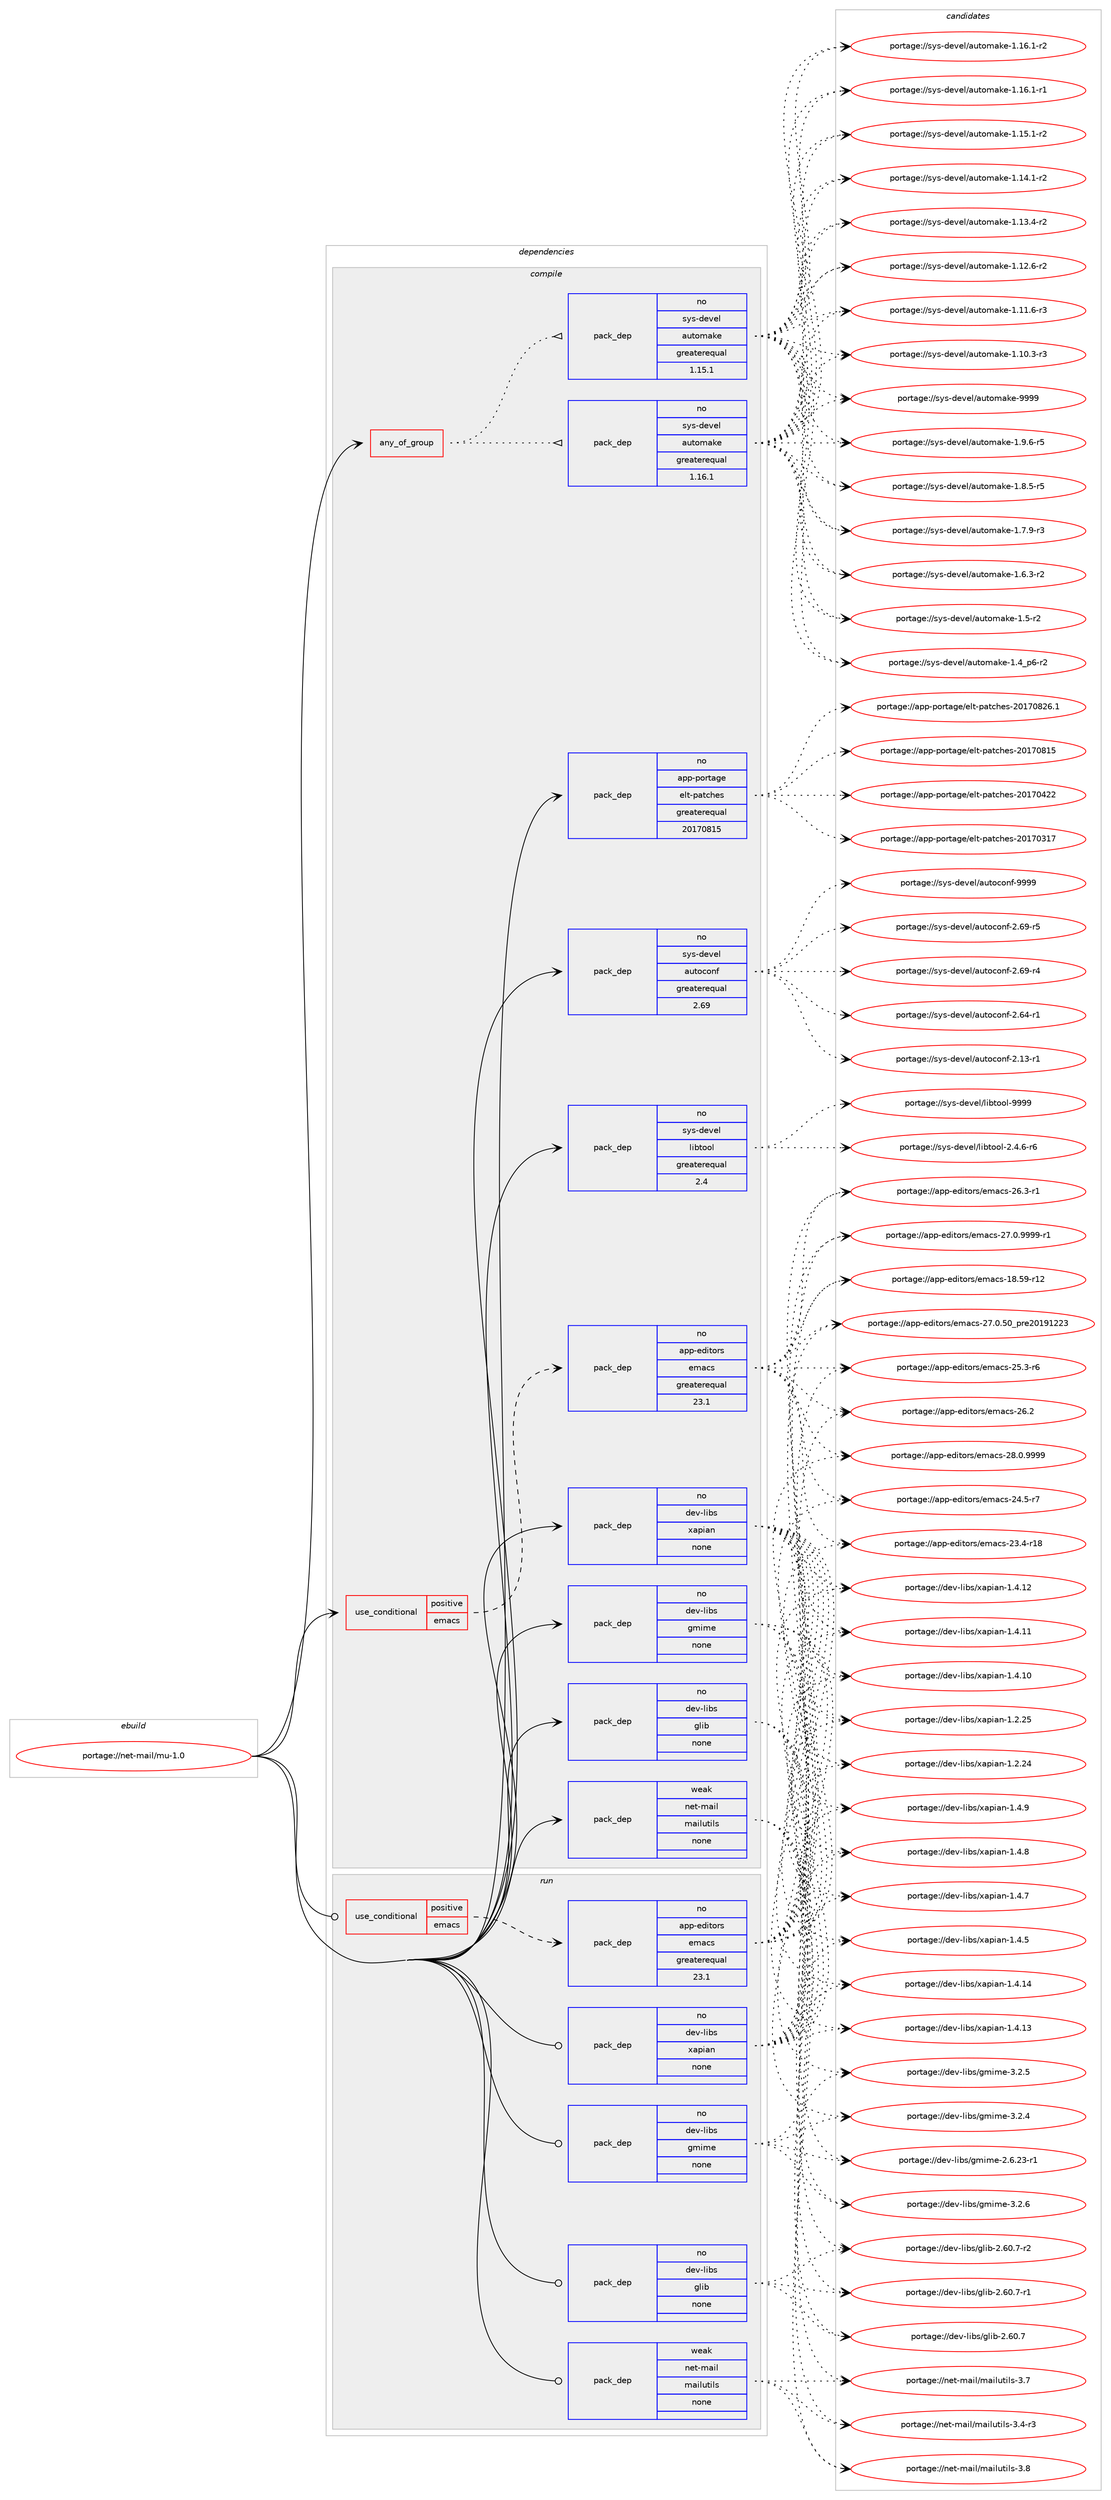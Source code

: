 digraph prolog {

# *************
# Graph options
# *************

newrank=true;
concentrate=true;
compound=true;
graph [rankdir=LR,fontname=Helvetica,fontsize=10,ranksep=1.5];#, ranksep=2.5, nodesep=0.2];
edge  [arrowhead=vee];
node  [fontname=Helvetica,fontsize=10];

# **********
# The ebuild
# **********

subgraph cluster_leftcol {
color=gray;
rank=same;
label=<<i>ebuild</i>>;
id [label="portage://net-mail/mu-1.0", color=red, width=4, href="../net-mail/mu-1.0.svg"];
}

# ****************
# The dependencies
# ****************

subgraph cluster_midcol {
color=gray;
label=<<i>dependencies</i>>;
subgraph cluster_compile {
fillcolor="#eeeeee";
style=filled;
label=<<i>compile</i>>;
subgraph any1582 {
dependency86424 [label=<<TABLE BORDER="0" CELLBORDER="1" CELLSPACING="0" CELLPADDING="4"><TR><TD CELLPADDING="10">any_of_group</TD></TR></TABLE>>, shape=none, color=red];subgraph pack66200 {
dependency86425 [label=<<TABLE BORDER="0" CELLBORDER="1" CELLSPACING="0" CELLPADDING="4" WIDTH="220"><TR><TD ROWSPAN="6" CELLPADDING="30">pack_dep</TD></TR><TR><TD WIDTH="110">no</TD></TR><TR><TD>sys-devel</TD></TR><TR><TD>automake</TD></TR><TR><TD>greaterequal</TD></TR><TR><TD>1.16.1</TD></TR></TABLE>>, shape=none, color=blue];
}
dependency86424:e -> dependency86425:w [weight=20,style="dotted",arrowhead="oinv"];
subgraph pack66201 {
dependency86426 [label=<<TABLE BORDER="0" CELLBORDER="1" CELLSPACING="0" CELLPADDING="4" WIDTH="220"><TR><TD ROWSPAN="6" CELLPADDING="30">pack_dep</TD></TR><TR><TD WIDTH="110">no</TD></TR><TR><TD>sys-devel</TD></TR><TR><TD>automake</TD></TR><TR><TD>greaterequal</TD></TR><TR><TD>1.15.1</TD></TR></TABLE>>, shape=none, color=blue];
}
dependency86424:e -> dependency86426:w [weight=20,style="dotted",arrowhead="oinv"];
}
id:e -> dependency86424:w [weight=20,style="solid",arrowhead="vee"];
subgraph cond18567 {
dependency86427 [label=<<TABLE BORDER="0" CELLBORDER="1" CELLSPACING="0" CELLPADDING="4"><TR><TD ROWSPAN="3" CELLPADDING="10">use_conditional</TD></TR><TR><TD>positive</TD></TR><TR><TD>emacs</TD></TR></TABLE>>, shape=none, color=red];
subgraph pack66202 {
dependency86428 [label=<<TABLE BORDER="0" CELLBORDER="1" CELLSPACING="0" CELLPADDING="4" WIDTH="220"><TR><TD ROWSPAN="6" CELLPADDING="30">pack_dep</TD></TR><TR><TD WIDTH="110">no</TD></TR><TR><TD>app-editors</TD></TR><TR><TD>emacs</TD></TR><TR><TD>greaterequal</TD></TR><TR><TD>23.1</TD></TR></TABLE>>, shape=none, color=blue];
}
dependency86427:e -> dependency86428:w [weight=20,style="dashed",arrowhead="vee"];
}
id:e -> dependency86427:w [weight=20,style="solid",arrowhead="vee"];
subgraph pack66203 {
dependency86429 [label=<<TABLE BORDER="0" CELLBORDER="1" CELLSPACING="0" CELLPADDING="4" WIDTH="220"><TR><TD ROWSPAN="6" CELLPADDING="30">pack_dep</TD></TR><TR><TD WIDTH="110">no</TD></TR><TR><TD>app-portage</TD></TR><TR><TD>elt-patches</TD></TR><TR><TD>greaterequal</TD></TR><TR><TD>20170815</TD></TR></TABLE>>, shape=none, color=blue];
}
id:e -> dependency86429:w [weight=20,style="solid",arrowhead="vee"];
subgraph pack66204 {
dependency86430 [label=<<TABLE BORDER="0" CELLBORDER="1" CELLSPACING="0" CELLPADDING="4" WIDTH="220"><TR><TD ROWSPAN="6" CELLPADDING="30">pack_dep</TD></TR><TR><TD WIDTH="110">no</TD></TR><TR><TD>dev-libs</TD></TR><TR><TD>glib</TD></TR><TR><TD>none</TD></TR><TR><TD></TD></TR></TABLE>>, shape=none, color=blue];
}
id:e -> dependency86430:w [weight=20,style="solid",arrowhead="vee"];
subgraph pack66205 {
dependency86431 [label=<<TABLE BORDER="0" CELLBORDER="1" CELLSPACING="0" CELLPADDING="4" WIDTH="220"><TR><TD ROWSPAN="6" CELLPADDING="30">pack_dep</TD></TR><TR><TD WIDTH="110">no</TD></TR><TR><TD>dev-libs</TD></TR><TR><TD>gmime</TD></TR><TR><TD>none</TD></TR><TR><TD></TD></TR></TABLE>>, shape=none, color=blue];
}
id:e -> dependency86431:w [weight=20,style="solid",arrowhead="vee"];
subgraph pack66206 {
dependency86432 [label=<<TABLE BORDER="0" CELLBORDER="1" CELLSPACING="0" CELLPADDING="4" WIDTH="220"><TR><TD ROWSPAN="6" CELLPADDING="30">pack_dep</TD></TR><TR><TD WIDTH="110">no</TD></TR><TR><TD>dev-libs</TD></TR><TR><TD>xapian</TD></TR><TR><TD>none</TD></TR><TR><TD></TD></TR></TABLE>>, shape=none, color=blue];
}
id:e -> dependency86432:w [weight=20,style="solid",arrowhead="vee"];
subgraph pack66207 {
dependency86433 [label=<<TABLE BORDER="0" CELLBORDER="1" CELLSPACING="0" CELLPADDING="4" WIDTH="220"><TR><TD ROWSPAN="6" CELLPADDING="30">pack_dep</TD></TR><TR><TD WIDTH="110">no</TD></TR><TR><TD>sys-devel</TD></TR><TR><TD>autoconf</TD></TR><TR><TD>greaterequal</TD></TR><TR><TD>2.69</TD></TR></TABLE>>, shape=none, color=blue];
}
id:e -> dependency86433:w [weight=20,style="solid",arrowhead="vee"];
subgraph pack66208 {
dependency86434 [label=<<TABLE BORDER="0" CELLBORDER="1" CELLSPACING="0" CELLPADDING="4" WIDTH="220"><TR><TD ROWSPAN="6" CELLPADDING="30">pack_dep</TD></TR><TR><TD WIDTH="110">no</TD></TR><TR><TD>sys-devel</TD></TR><TR><TD>libtool</TD></TR><TR><TD>greaterequal</TD></TR><TR><TD>2.4</TD></TR></TABLE>>, shape=none, color=blue];
}
id:e -> dependency86434:w [weight=20,style="solid",arrowhead="vee"];
subgraph pack66209 {
dependency86435 [label=<<TABLE BORDER="0" CELLBORDER="1" CELLSPACING="0" CELLPADDING="4" WIDTH="220"><TR><TD ROWSPAN="6" CELLPADDING="30">pack_dep</TD></TR><TR><TD WIDTH="110">weak</TD></TR><TR><TD>net-mail</TD></TR><TR><TD>mailutils</TD></TR><TR><TD>none</TD></TR><TR><TD></TD></TR></TABLE>>, shape=none, color=blue];
}
id:e -> dependency86435:w [weight=20,style="solid",arrowhead="vee"];
}
subgraph cluster_compileandrun {
fillcolor="#eeeeee";
style=filled;
label=<<i>compile and run</i>>;
}
subgraph cluster_run {
fillcolor="#eeeeee";
style=filled;
label=<<i>run</i>>;
subgraph cond18568 {
dependency86436 [label=<<TABLE BORDER="0" CELLBORDER="1" CELLSPACING="0" CELLPADDING="4"><TR><TD ROWSPAN="3" CELLPADDING="10">use_conditional</TD></TR><TR><TD>positive</TD></TR><TR><TD>emacs</TD></TR></TABLE>>, shape=none, color=red];
subgraph pack66210 {
dependency86437 [label=<<TABLE BORDER="0" CELLBORDER="1" CELLSPACING="0" CELLPADDING="4" WIDTH="220"><TR><TD ROWSPAN="6" CELLPADDING="30">pack_dep</TD></TR><TR><TD WIDTH="110">no</TD></TR><TR><TD>app-editors</TD></TR><TR><TD>emacs</TD></TR><TR><TD>greaterequal</TD></TR><TR><TD>23.1</TD></TR></TABLE>>, shape=none, color=blue];
}
dependency86436:e -> dependency86437:w [weight=20,style="dashed",arrowhead="vee"];
}
id:e -> dependency86436:w [weight=20,style="solid",arrowhead="odot"];
subgraph pack66211 {
dependency86438 [label=<<TABLE BORDER="0" CELLBORDER="1" CELLSPACING="0" CELLPADDING="4" WIDTH="220"><TR><TD ROWSPAN="6" CELLPADDING="30">pack_dep</TD></TR><TR><TD WIDTH="110">no</TD></TR><TR><TD>dev-libs</TD></TR><TR><TD>glib</TD></TR><TR><TD>none</TD></TR><TR><TD></TD></TR></TABLE>>, shape=none, color=blue];
}
id:e -> dependency86438:w [weight=20,style="solid",arrowhead="odot"];
subgraph pack66212 {
dependency86439 [label=<<TABLE BORDER="0" CELLBORDER="1" CELLSPACING="0" CELLPADDING="4" WIDTH="220"><TR><TD ROWSPAN="6" CELLPADDING="30">pack_dep</TD></TR><TR><TD WIDTH="110">no</TD></TR><TR><TD>dev-libs</TD></TR><TR><TD>gmime</TD></TR><TR><TD>none</TD></TR><TR><TD></TD></TR></TABLE>>, shape=none, color=blue];
}
id:e -> dependency86439:w [weight=20,style="solid",arrowhead="odot"];
subgraph pack66213 {
dependency86440 [label=<<TABLE BORDER="0" CELLBORDER="1" CELLSPACING="0" CELLPADDING="4" WIDTH="220"><TR><TD ROWSPAN="6" CELLPADDING="30">pack_dep</TD></TR><TR><TD WIDTH="110">no</TD></TR><TR><TD>dev-libs</TD></TR><TR><TD>xapian</TD></TR><TR><TD>none</TD></TR><TR><TD></TD></TR></TABLE>>, shape=none, color=blue];
}
id:e -> dependency86440:w [weight=20,style="solid",arrowhead="odot"];
subgraph pack66214 {
dependency86441 [label=<<TABLE BORDER="0" CELLBORDER="1" CELLSPACING="0" CELLPADDING="4" WIDTH="220"><TR><TD ROWSPAN="6" CELLPADDING="30">pack_dep</TD></TR><TR><TD WIDTH="110">weak</TD></TR><TR><TD>net-mail</TD></TR><TR><TD>mailutils</TD></TR><TR><TD>none</TD></TR><TR><TD></TD></TR></TABLE>>, shape=none, color=blue];
}
id:e -> dependency86441:w [weight=20,style="solid",arrowhead="odot"];
}
}

# **************
# The candidates
# **************

subgraph cluster_choices {
rank=same;
color=gray;
label=<<i>candidates</i>>;

subgraph choice66200 {
color=black;
nodesep=1;
choice115121115451001011181011084797117116111109971071014557575757 [label="portage://sys-devel/automake-9999", color=red, width=4,href="../sys-devel/automake-9999.svg"];
choice115121115451001011181011084797117116111109971071014549465746544511453 [label="portage://sys-devel/automake-1.9.6-r5", color=red, width=4,href="../sys-devel/automake-1.9.6-r5.svg"];
choice115121115451001011181011084797117116111109971071014549465646534511453 [label="portage://sys-devel/automake-1.8.5-r5", color=red, width=4,href="../sys-devel/automake-1.8.5-r5.svg"];
choice115121115451001011181011084797117116111109971071014549465546574511451 [label="portage://sys-devel/automake-1.7.9-r3", color=red, width=4,href="../sys-devel/automake-1.7.9-r3.svg"];
choice115121115451001011181011084797117116111109971071014549465446514511450 [label="portage://sys-devel/automake-1.6.3-r2", color=red, width=4,href="../sys-devel/automake-1.6.3-r2.svg"];
choice11512111545100101118101108479711711611110997107101454946534511450 [label="portage://sys-devel/automake-1.5-r2", color=red, width=4,href="../sys-devel/automake-1.5-r2.svg"];
choice115121115451001011181011084797117116111109971071014549465295112544511450 [label="portage://sys-devel/automake-1.4_p6-r2", color=red, width=4,href="../sys-devel/automake-1.4_p6-r2.svg"];
choice11512111545100101118101108479711711611110997107101454946495446494511450 [label="portage://sys-devel/automake-1.16.1-r2", color=red, width=4,href="../sys-devel/automake-1.16.1-r2.svg"];
choice11512111545100101118101108479711711611110997107101454946495446494511449 [label="portage://sys-devel/automake-1.16.1-r1", color=red, width=4,href="../sys-devel/automake-1.16.1-r1.svg"];
choice11512111545100101118101108479711711611110997107101454946495346494511450 [label="portage://sys-devel/automake-1.15.1-r2", color=red, width=4,href="../sys-devel/automake-1.15.1-r2.svg"];
choice11512111545100101118101108479711711611110997107101454946495246494511450 [label="portage://sys-devel/automake-1.14.1-r2", color=red, width=4,href="../sys-devel/automake-1.14.1-r2.svg"];
choice11512111545100101118101108479711711611110997107101454946495146524511450 [label="portage://sys-devel/automake-1.13.4-r2", color=red, width=4,href="../sys-devel/automake-1.13.4-r2.svg"];
choice11512111545100101118101108479711711611110997107101454946495046544511450 [label="portage://sys-devel/automake-1.12.6-r2", color=red, width=4,href="../sys-devel/automake-1.12.6-r2.svg"];
choice11512111545100101118101108479711711611110997107101454946494946544511451 [label="portage://sys-devel/automake-1.11.6-r3", color=red, width=4,href="../sys-devel/automake-1.11.6-r3.svg"];
choice11512111545100101118101108479711711611110997107101454946494846514511451 [label="portage://sys-devel/automake-1.10.3-r3", color=red, width=4,href="../sys-devel/automake-1.10.3-r3.svg"];
dependency86425:e -> choice115121115451001011181011084797117116111109971071014557575757:w [style=dotted,weight="100"];
dependency86425:e -> choice115121115451001011181011084797117116111109971071014549465746544511453:w [style=dotted,weight="100"];
dependency86425:e -> choice115121115451001011181011084797117116111109971071014549465646534511453:w [style=dotted,weight="100"];
dependency86425:e -> choice115121115451001011181011084797117116111109971071014549465546574511451:w [style=dotted,weight="100"];
dependency86425:e -> choice115121115451001011181011084797117116111109971071014549465446514511450:w [style=dotted,weight="100"];
dependency86425:e -> choice11512111545100101118101108479711711611110997107101454946534511450:w [style=dotted,weight="100"];
dependency86425:e -> choice115121115451001011181011084797117116111109971071014549465295112544511450:w [style=dotted,weight="100"];
dependency86425:e -> choice11512111545100101118101108479711711611110997107101454946495446494511450:w [style=dotted,weight="100"];
dependency86425:e -> choice11512111545100101118101108479711711611110997107101454946495446494511449:w [style=dotted,weight="100"];
dependency86425:e -> choice11512111545100101118101108479711711611110997107101454946495346494511450:w [style=dotted,weight="100"];
dependency86425:e -> choice11512111545100101118101108479711711611110997107101454946495246494511450:w [style=dotted,weight="100"];
dependency86425:e -> choice11512111545100101118101108479711711611110997107101454946495146524511450:w [style=dotted,weight="100"];
dependency86425:e -> choice11512111545100101118101108479711711611110997107101454946495046544511450:w [style=dotted,weight="100"];
dependency86425:e -> choice11512111545100101118101108479711711611110997107101454946494946544511451:w [style=dotted,weight="100"];
dependency86425:e -> choice11512111545100101118101108479711711611110997107101454946494846514511451:w [style=dotted,weight="100"];
}
subgraph choice66201 {
color=black;
nodesep=1;
choice115121115451001011181011084797117116111109971071014557575757 [label="portage://sys-devel/automake-9999", color=red, width=4,href="../sys-devel/automake-9999.svg"];
choice115121115451001011181011084797117116111109971071014549465746544511453 [label="portage://sys-devel/automake-1.9.6-r5", color=red, width=4,href="../sys-devel/automake-1.9.6-r5.svg"];
choice115121115451001011181011084797117116111109971071014549465646534511453 [label="portage://sys-devel/automake-1.8.5-r5", color=red, width=4,href="../sys-devel/automake-1.8.5-r5.svg"];
choice115121115451001011181011084797117116111109971071014549465546574511451 [label="portage://sys-devel/automake-1.7.9-r3", color=red, width=4,href="../sys-devel/automake-1.7.9-r3.svg"];
choice115121115451001011181011084797117116111109971071014549465446514511450 [label="portage://sys-devel/automake-1.6.3-r2", color=red, width=4,href="../sys-devel/automake-1.6.3-r2.svg"];
choice11512111545100101118101108479711711611110997107101454946534511450 [label="portage://sys-devel/automake-1.5-r2", color=red, width=4,href="../sys-devel/automake-1.5-r2.svg"];
choice115121115451001011181011084797117116111109971071014549465295112544511450 [label="portage://sys-devel/automake-1.4_p6-r2", color=red, width=4,href="../sys-devel/automake-1.4_p6-r2.svg"];
choice11512111545100101118101108479711711611110997107101454946495446494511450 [label="portage://sys-devel/automake-1.16.1-r2", color=red, width=4,href="../sys-devel/automake-1.16.1-r2.svg"];
choice11512111545100101118101108479711711611110997107101454946495446494511449 [label="portage://sys-devel/automake-1.16.1-r1", color=red, width=4,href="../sys-devel/automake-1.16.1-r1.svg"];
choice11512111545100101118101108479711711611110997107101454946495346494511450 [label="portage://sys-devel/automake-1.15.1-r2", color=red, width=4,href="../sys-devel/automake-1.15.1-r2.svg"];
choice11512111545100101118101108479711711611110997107101454946495246494511450 [label="portage://sys-devel/automake-1.14.1-r2", color=red, width=4,href="../sys-devel/automake-1.14.1-r2.svg"];
choice11512111545100101118101108479711711611110997107101454946495146524511450 [label="portage://sys-devel/automake-1.13.4-r2", color=red, width=4,href="../sys-devel/automake-1.13.4-r2.svg"];
choice11512111545100101118101108479711711611110997107101454946495046544511450 [label="portage://sys-devel/automake-1.12.6-r2", color=red, width=4,href="../sys-devel/automake-1.12.6-r2.svg"];
choice11512111545100101118101108479711711611110997107101454946494946544511451 [label="portage://sys-devel/automake-1.11.6-r3", color=red, width=4,href="../sys-devel/automake-1.11.6-r3.svg"];
choice11512111545100101118101108479711711611110997107101454946494846514511451 [label="portage://sys-devel/automake-1.10.3-r3", color=red, width=4,href="../sys-devel/automake-1.10.3-r3.svg"];
dependency86426:e -> choice115121115451001011181011084797117116111109971071014557575757:w [style=dotted,weight="100"];
dependency86426:e -> choice115121115451001011181011084797117116111109971071014549465746544511453:w [style=dotted,weight="100"];
dependency86426:e -> choice115121115451001011181011084797117116111109971071014549465646534511453:w [style=dotted,weight="100"];
dependency86426:e -> choice115121115451001011181011084797117116111109971071014549465546574511451:w [style=dotted,weight="100"];
dependency86426:e -> choice115121115451001011181011084797117116111109971071014549465446514511450:w [style=dotted,weight="100"];
dependency86426:e -> choice11512111545100101118101108479711711611110997107101454946534511450:w [style=dotted,weight="100"];
dependency86426:e -> choice115121115451001011181011084797117116111109971071014549465295112544511450:w [style=dotted,weight="100"];
dependency86426:e -> choice11512111545100101118101108479711711611110997107101454946495446494511450:w [style=dotted,weight="100"];
dependency86426:e -> choice11512111545100101118101108479711711611110997107101454946495446494511449:w [style=dotted,weight="100"];
dependency86426:e -> choice11512111545100101118101108479711711611110997107101454946495346494511450:w [style=dotted,weight="100"];
dependency86426:e -> choice11512111545100101118101108479711711611110997107101454946495246494511450:w [style=dotted,weight="100"];
dependency86426:e -> choice11512111545100101118101108479711711611110997107101454946495146524511450:w [style=dotted,weight="100"];
dependency86426:e -> choice11512111545100101118101108479711711611110997107101454946495046544511450:w [style=dotted,weight="100"];
dependency86426:e -> choice11512111545100101118101108479711711611110997107101454946494946544511451:w [style=dotted,weight="100"];
dependency86426:e -> choice11512111545100101118101108479711711611110997107101454946494846514511451:w [style=dotted,weight="100"];
}
subgraph choice66202 {
color=black;
nodesep=1;
choice971121124510110010511611111411547101109979911545505646484657575757 [label="portage://app-editors/emacs-28.0.9999", color=red, width=4,href="../app-editors/emacs-28.0.9999.svg"];
choice9711211245101100105116111114115471011099799115455055464846575757574511449 [label="portage://app-editors/emacs-27.0.9999-r1", color=red, width=4,href="../app-editors/emacs-27.0.9999-r1.svg"];
choice97112112451011001051161111141154710110997991154550554648465348951121141015048495749505051 [label="portage://app-editors/emacs-27.0.50_pre20191223", color=red, width=4,href="../app-editors/emacs-27.0.50_pre20191223.svg"];
choice971121124510110010511611111411547101109979911545505446514511449 [label="portage://app-editors/emacs-26.3-r1", color=red, width=4,href="../app-editors/emacs-26.3-r1.svg"];
choice97112112451011001051161111141154710110997991154550544650 [label="portage://app-editors/emacs-26.2", color=red, width=4,href="../app-editors/emacs-26.2.svg"];
choice971121124510110010511611111411547101109979911545505346514511454 [label="portage://app-editors/emacs-25.3-r6", color=red, width=4,href="../app-editors/emacs-25.3-r6.svg"];
choice971121124510110010511611111411547101109979911545505246534511455 [label="portage://app-editors/emacs-24.5-r7", color=red, width=4,href="../app-editors/emacs-24.5-r7.svg"];
choice97112112451011001051161111141154710110997991154550514652451144956 [label="portage://app-editors/emacs-23.4-r18", color=red, width=4,href="../app-editors/emacs-23.4-r18.svg"];
choice9711211245101100105116111114115471011099799115454956465357451144950 [label="portage://app-editors/emacs-18.59-r12", color=red, width=4,href="../app-editors/emacs-18.59-r12.svg"];
dependency86428:e -> choice971121124510110010511611111411547101109979911545505646484657575757:w [style=dotted,weight="100"];
dependency86428:e -> choice9711211245101100105116111114115471011099799115455055464846575757574511449:w [style=dotted,weight="100"];
dependency86428:e -> choice97112112451011001051161111141154710110997991154550554648465348951121141015048495749505051:w [style=dotted,weight="100"];
dependency86428:e -> choice971121124510110010511611111411547101109979911545505446514511449:w [style=dotted,weight="100"];
dependency86428:e -> choice97112112451011001051161111141154710110997991154550544650:w [style=dotted,weight="100"];
dependency86428:e -> choice971121124510110010511611111411547101109979911545505346514511454:w [style=dotted,weight="100"];
dependency86428:e -> choice971121124510110010511611111411547101109979911545505246534511455:w [style=dotted,weight="100"];
dependency86428:e -> choice97112112451011001051161111141154710110997991154550514652451144956:w [style=dotted,weight="100"];
dependency86428:e -> choice9711211245101100105116111114115471011099799115454956465357451144950:w [style=dotted,weight="100"];
}
subgraph choice66203 {
color=black;
nodesep=1;
choice971121124511211111411697103101471011081164511297116991041011154550484955485650544649 [label="portage://app-portage/elt-patches-20170826.1", color=red, width=4,href="../app-portage/elt-patches-20170826.1.svg"];
choice97112112451121111141169710310147101108116451129711699104101115455048495548564953 [label="portage://app-portage/elt-patches-20170815", color=red, width=4,href="../app-portage/elt-patches-20170815.svg"];
choice97112112451121111141169710310147101108116451129711699104101115455048495548525050 [label="portage://app-portage/elt-patches-20170422", color=red, width=4,href="../app-portage/elt-patches-20170422.svg"];
choice97112112451121111141169710310147101108116451129711699104101115455048495548514955 [label="portage://app-portage/elt-patches-20170317", color=red, width=4,href="../app-portage/elt-patches-20170317.svg"];
dependency86429:e -> choice971121124511211111411697103101471011081164511297116991041011154550484955485650544649:w [style=dotted,weight="100"];
dependency86429:e -> choice97112112451121111141169710310147101108116451129711699104101115455048495548564953:w [style=dotted,weight="100"];
dependency86429:e -> choice97112112451121111141169710310147101108116451129711699104101115455048495548525050:w [style=dotted,weight="100"];
dependency86429:e -> choice97112112451121111141169710310147101108116451129711699104101115455048495548514955:w [style=dotted,weight="100"];
}
subgraph choice66204 {
color=black;
nodesep=1;
choice10010111845108105981154710310810598455046544846554511450 [label="portage://dev-libs/glib-2.60.7-r2", color=red, width=4,href="../dev-libs/glib-2.60.7-r2.svg"];
choice10010111845108105981154710310810598455046544846554511449 [label="portage://dev-libs/glib-2.60.7-r1", color=red, width=4,href="../dev-libs/glib-2.60.7-r1.svg"];
choice1001011184510810598115471031081059845504654484655 [label="portage://dev-libs/glib-2.60.7", color=red, width=4,href="../dev-libs/glib-2.60.7.svg"];
dependency86430:e -> choice10010111845108105981154710310810598455046544846554511450:w [style=dotted,weight="100"];
dependency86430:e -> choice10010111845108105981154710310810598455046544846554511449:w [style=dotted,weight="100"];
dependency86430:e -> choice1001011184510810598115471031081059845504654484655:w [style=dotted,weight="100"];
}
subgraph choice66205 {
color=black;
nodesep=1;
choice100101118451081059811547103109105109101455146504654 [label="portage://dev-libs/gmime-3.2.6", color=red, width=4,href="../dev-libs/gmime-3.2.6.svg"];
choice100101118451081059811547103109105109101455146504653 [label="portage://dev-libs/gmime-3.2.5", color=red, width=4,href="../dev-libs/gmime-3.2.5.svg"];
choice100101118451081059811547103109105109101455146504652 [label="portage://dev-libs/gmime-3.2.4", color=red, width=4,href="../dev-libs/gmime-3.2.4.svg"];
choice100101118451081059811547103109105109101455046544650514511449 [label="portage://dev-libs/gmime-2.6.23-r1", color=red, width=4,href="../dev-libs/gmime-2.6.23-r1.svg"];
dependency86431:e -> choice100101118451081059811547103109105109101455146504654:w [style=dotted,weight="100"];
dependency86431:e -> choice100101118451081059811547103109105109101455146504653:w [style=dotted,weight="100"];
dependency86431:e -> choice100101118451081059811547103109105109101455146504652:w [style=dotted,weight="100"];
dependency86431:e -> choice100101118451081059811547103109105109101455046544650514511449:w [style=dotted,weight="100"];
}
subgraph choice66206 {
color=black;
nodesep=1;
choice1001011184510810598115471209711210597110454946524657 [label="portage://dev-libs/xapian-1.4.9", color=red, width=4,href="../dev-libs/xapian-1.4.9.svg"];
choice1001011184510810598115471209711210597110454946524656 [label="portage://dev-libs/xapian-1.4.8", color=red, width=4,href="../dev-libs/xapian-1.4.8.svg"];
choice1001011184510810598115471209711210597110454946524655 [label="portage://dev-libs/xapian-1.4.7", color=red, width=4,href="../dev-libs/xapian-1.4.7.svg"];
choice1001011184510810598115471209711210597110454946524653 [label="portage://dev-libs/xapian-1.4.5", color=red, width=4,href="../dev-libs/xapian-1.4.5.svg"];
choice100101118451081059811547120971121059711045494652464952 [label="portage://dev-libs/xapian-1.4.14", color=red, width=4,href="../dev-libs/xapian-1.4.14.svg"];
choice100101118451081059811547120971121059711045494652464951 [label="portage://dev-libs/xapian-1.4.13", color=red, width=4,href="../dev-libs/xapian-1.4.13.svg"];
choice100101118451081059811547120971121059711045494652464950 [label="portage://dev-libs/xapian-1.4.12", color=red, width=4,href="../dev-libs/xapian-1.4.12.svg"];
choice100101118451081059811547120971121059711045494652464949 [label="portage://dev-libs/xapian-1.4.11", color=red, width=4,href="../dev-libs/xapian-1.4.11.svg"];
choice100101118451081059811547120971121059711045494652464948 [label="portage://dev-libs/xapian-1.4.10", color=red, width=4,href="../dev-libs/xapian-1.4.10.svg"];
choice100101118451081059811547120971121059711045494650465053 [label="portage://dev-libs/xapian-1.2.25", color=red, width=4,href="../dev-libs/xapian-1.2.25.svg"];
choice100101118451081059811547120971121059711045494650465052 [label="portage://dev-libs/xapian-1.2.24", color=red, width=4,href="../dev-libs/xapian-1.2.24.svg"];
dependency86432:e -> choice1001011184510810598115471209711210597110454946524657:w [style=dotted,weight="100"];
dependency86432:e -> choice1001011184510810598115471209711210597110454946524656:w [style=dotted,weight="100"];
dependency86432:e -> choice1001011184510810598115471209711210597110454946524655:w [style=dotted,weight="100"];
dependency86432:e -> choice1001011184510810598115471209711210597110454946524653:w [style=dotted,weight="100"];
dependency86432:e -> choice100101118451081059811547120971121059711045494652464952:w [style=dotted,weight="100"];
dependency86432:e -> choice100101118451081059811547120971121059711045494652464951:w [style=dotted,weight="100"];
dependency86432:e -> choice100101118451081059811547120971121059711045494652464950:w [style=dotted,weight="100"];
dependency86432:e -> choice100101118451081059811547120971121059711045494652464949:w [style=dotted,weight="100"];
dependency86432:e -> choice100101118451081059811547120971121059711045494652464948:w [style=dotted,weight="100"];
dependency86432:e -> choice100101118451081059811547120971121059711045494650465053:w [style=dotted,weight="100"];
dependency86432:e -> choice100101118451081059811547120971121059711045494650465052:w [style=dotted,weight="100"];
}
subgraph choice66207 {
color=black;
nodesep=1;
choice115121115451001011181011084797117116111991111101024557575757 [label="portage://sys-devel/autoconf-9999", color=red, width=4,href="../sys-devel/autoconf-9999.svg"];
choice1151211154510010111810110847971171161119911111010245504654574511453 [label="portage://sys-devel/autoconf-2.69-r5", color=red, width=4,href="../sys-devel/autoconf-2.69-r5.svg"];
choice1151211154510010111810110847971171161119911111010245504654574511452 [label="portage://sys-devel/autoconf-2.69-r4", color=red, width=4,href="../sys-devel/autoconf-2.69-r4.svg"];
choice1151211154510010111810110847971171161119911111010245504654524511449 [label="portage://sys-devel/autoconf-2.64-r1", color=red, width=4,href="../sys-devel/autoconf-2.64-r1.svg"];
choice1151211154510010111810110847971171161119911111010245504649514511449 [label="portage://sys-devel/autoconf-2.13-r1", color=red, width=4,href="../sys-devel/autoconf-2.13-r1.svg"];
dependency86433:e -> choice115121115451001011181011084797117116111991111101024557575757:w [style=dotted,weight="100"];
dependency86433:e -> choice1151211154510010111810110847971171161119911111010245504654574511453:w [style=dotted,weight="100"];
dependency86433:e -> choice1151211154510010111810110847971171161119911111010245504654574511452:w [style=dotted,weight="100"];
dependency86433:e -> choice1151211154510010111810110847971171161119911111010245504654524511449:w [style=dotted,weight="100"];
dependency86433:e -> choice1151211154510010111810110847971171161119911111010245504649514511449:w [style=dotted,weight="100"];
}
subgraph choice66208 {
color=black;
nodesep=1;
choice1151211154510010111810110847108105981161111111084557575757 [label="portage://sys-devel/libtool-9999", color=red, width=4,href="../sys-devel/libtool-9999.svg"];
choice1151211154510010111810110847108105981161111111084550465246544511454 [label="portage://sys-devel/libtool-2.4.6-r6", color=red, width=4,href="../sys-devel/libtool-2.4.6-r6.svg"];
dependency86434:e -> choice1151211154510010111810110847108105981161111111084557575757:w [style=dotted,weight="100"];
dependency86434:e -> choice1151211154510010111810110847108105981161111111084550465246544511454:w [style=dotted,weight="100"];
}
subgraph choice66209 {
color=black;
nodesep=1;
choice1101011164510997105108471099710510811711610510811545514656 [label="portage://net-mail/mailutils-3.8", color=red, width=4,href="../net-mail/mailutils-3.8.svg"];
choice1101011164510997105108471099710510811711610510811545514655 [label="portage://net-mail/mailutils-3.7", color=red, width=4,href="../net-mail/mailutils-3.7.svg"];
choice11010111645109971051084710997105108117116105108115455146524511451 [label="portage://net-mail/mailutils-3.4-r3", color=red, width=4,href="../net-mail/mailutils-3.4-r3.svg"];
dependency86435:e -> choice1101011164510997105108471099710510811711610510811545514656:w [style=dotted,weight="100"];
dependency86435:e -> choice1101011164510997105108471099710510811711610510811545514655:w [style=dotted,weight="100"];
dependency86435:e -> choice11010111645109971051084710997105108117116105108115455146524511451:w [style=dotted,weight="100"];
}
subgraph choice66210 {
color=black;
nodesep=1;
choice971121124510110010511611111411547101109979911545505646484657575757 [label="portage://app-editors/emacs-28.0.9999", color=red, width=4,href="../app-editors/emacs-28.0.9999.svg"];
choice9711211245101100105116111114115471011099799115455055464846575757574511449 [label="portage://app-editors/emacs-27.0.9999-r1", color=red, width=4,href="../app-editors/emacs-27.0.9999-r1.svg"];
choice97112112451011001051161111141154710110997991154550554648465348951121141015048495749505051 [label="portage://app-editors/emacs-27.0.50_pre20191223", color=red, width=4,href="../app-editors/emacs-27.0.50_pre20191223.svg"];
choice971121124510110010511611111411547101109979911545505446514511449 [label="portage://app-editors/emacs-26.3-r1", color=red, width=4,href="../app-editors/emacs-26.3-r1.svg"];
choice97112112451011001051161111141154710110997991154550544650 [label="portage://app-editors/emacs-26.2", color=red, width=4,href="../app-editors/emacs-26.2.svg"];
choice971121124510110010511611111411547101109979911545505346514511454 [label="portage://app-editors/emacs-25.3-r6", color=red, width=4,href="../app-editors/emacs-25.3-r6.svg"];
choice971121124510110010511611111411547101109979911545505246534511455 [label="portage://app-editors/emacs-24.5-r7", color=red, width=4,href="../app-editors/emacs-24.5-r7.svg"];
choice97112112451011001051161111141154710110997991154550514652451144956 [label="portage://app-editors/emacs-23.4-r18", color=red, width=4,href="../app-editors/emacs-23.4-r18.svg"];
choice9711211245101100105116111114115471011099799115454956465357451144950 [label="portage://app-editors/emacs-18.59-r12", color=red, width=4,href="../app-editors/emacs-18.59-r12.svg"];
dependency86437:e -> choice971121124510110010511611111411547101109979911545505646484657575757:w [style=dotted,weight="100"];
dependency86437:e -> choice9711211245101100105116111114115471011099799115455055464846575757574511449:w [style=dotted,weight="100"];
dependency86437:e -> choice97112112451011001051161111141154710110997991154550554648465348951121141015048495749505051:w [style=dotted,weight="100"];
dependency86437:e -> choice971121124510110010511611111411547101109979911545505446514511449:w [style=dotted,weight="100"];
dependency86437:e -> choice97112112451011001051161111141154710110997991154550544650:w [style=dotted,weight="100"];
dependency86437:e -> choice971121124510110010511611111411547101109979911545505346514511454:w [style=dotted,weight="100"];
dependency86437:e -> choice971121124510110010511611111411547101109979911545505246534511455:w [style=dotted,weight="100"];
dependency86437:e -> choice97112112451011001051161111141154710110997991154550514652451144956:w [style=dotted,weight="100"];
dependency86437:e -> choice9711211245101100105116111114115471011099799115454956465357451144950:w [style=dotted,weight="100"];
}
subgraph choice66211 {
color=black;
nodesep=1;
choice10010111845108105981154710310810598455046544846554511450 [label="portage://dev-libs/glib-2.60.7-r2", color=red, width=4,href="../dev-libs/glib-2.60.7-r2.svg"];
choice10010111845108105981154710310810598455046544846554511449 [label="portage://dev-libs/glib-2.60.7-r1", color=red, width=4,href="../dev-libs/glib-2.60.7-r1.svg"];
choice1001011184510810598115471031081059845504654484655 [label="portage://dev-libs/glib-2.60.7", color=red, width=4,href="../dev-libs/glib-2.60.7.svg"];
dependency86438:e -> choice10010111845108105981154710310810598455046544846554511450:w [style=dotted,weight="100"];
dependency86438:e -> choice10010111845108105981154710310810598455046544846554511449:w [style=dotted,weight="100"];
dependency86438:e -> choice1001011184510810598115471031081059845504654484655:w [style=dotted,weight="100"];
}
subgraph choice66212 {
color=black;
nodesep=1;
choice100101118451081059811547103109105109101455146504654 [label="portage://dev-libs/gmime-3.2.6", color=red, width=4,href="../dev-libs/gmime-3.2.6.svg"];
choice100101118451081059811547103109105109101455146504653 [label="portage://dev-libs/gmime-3.2.5", color=red, width=4,href="../dev-libs/gmime-3.2.5.svg"];
choice100101118451081059811547103109105109101455146504652 [label="portage://dev-libs/gmime-3.2.4", color=red, width=4,href="../dev-libs/gmime-3.2.4.svg"];
choice100101118451081059811547103109105109101455046544650514511449 [label="portage://dev-libs/gmime-2.6.23-r1", color=red, width=4,href="../dev-libs/gmime-2.6.23-r1.svg"];
dependency86439:e -> choice100101118451081059811547103109105109101455146504654:w [style=dotted,weight="100"];
dependency86439:e -> choice100101118451081059811547103109105109101455146504653:w [style=dotted,weight="100"];
dependency86439:e -> choice100101118451081059811547103109105109101455146504652:w [style=dotted,weight="100"];
dependency86439:e -> choice100101118451081059811547103109105109101455046544650514511449:w [style=dotted,weight="100"];
}
subgraph choice66213 {
color=black;
nodesep=1;
choice1001011184510810598115471209711210597110454946524657 [label="portage://dev-libs/xapian-1.4.9", color=red, width=4,href="../dev-libs/xapian-1.4.9.svg"];
choice1001011184510810598115471209711210597110454946524656 [label="portage://dev-libs/xapian-1.4.8", color=red, width=4,href="../dev-libs/xapian-1.4.8.svg"];
choice1001011184510810598115471209711210597110454946524655 [label="portage://dev-libs/xapian-1.4.7", color=red, width=4,href="../dev-libs/xapian-1.4.7.svg"];
choice1001011184510810598115471209711210597110454946524653 [label="portage://dev-libs/xapian-1.4.5", color=red, width=4,href="../dev-libs/xapian-1.4.5.svg"];
choice100101118451081059811547120971121059711045494652464952 [label="portage://dev-libs/xapian-1.4.14", color=red, width=4,href="../dev-libs/xapian-1.4.14.svg"];
choice100101118451081059811547120971121059711045494652464951 [label="portage://dev-libs/xapian-1.4.13", color=red, width=4,href="../dev-libs/xapian-1.4.13.svg"];
choice100101118451081059811547120971121059711045494652464950 [label="portage://dev-libs/xapian-1.4.12", color=red, width=4,href="../dev-libs/xapian-1.4.12.svg"];
choice100101118451081059811547120971121059711045494652464949 [label="portage://dev-libs/xapian-1.4.11", color=red, width=4,href="../dev-libs/xapian-1.4.11.svg"];
choice100101118451081059811547120971121059711045494652464948 [label="portage://dev-libs/xapian-1.4.10", color=red, width=4,href="../dev-libs/xapian-1.4.10.svg"];
choice100101118451081059811547120971121059711045494650465053 [label="portage://dev-libs/xapian-1.2.25", color=red, width=4,href="../dev-libs/xapian-1.2.25.svg"];
choice100101118451081059811547120971121059711045494650465052 [label="portage://dev-libs/xapian-1.2.24", color=red, width=4,href="../dev-libs/xapian-1.2.24.svg"];
dependency86440:e -> choice1001011184510810598115471209711210597110454946524657:w [style=dotted,weight="100"];
dependency86440:e -> choice1001011184510810598115471209711210597110454946524656:w [style=dotted,weight="100"];
dependency86440:e -> choice1001011184510810598115471209711210597110454946524655:w [style=dotted,weight="100"];
dependency86440:e -> choice1001011184510810598115471209711210597110454946524653:w [style=dotted,weight="100"];
dependency86440:e -> choice100101118451081059811547120971121059711045494652464952:w [style=dotted,weight="100"];
dependency86440:e -> choice100101118451081059811547120971121059711045494652464951:w [style=dotted,weight="100"];
dependency86440:e -> choice100101118451081059811547120971121059711045494652464950:w [style=dotted,weight="100"];
dependency86440:e -> choice100101118451081059811547120971121059711045494652464949:w [style=dotted,weight="100"];
dependency86440:e -> choice100101118451081059811547120971121059711045494652464948:w [style=dotted,weight="100"];
dependency86440:e -> choice100101118451081059811547120971121059711045494650465053:w [style=dotted,weight="100"];
dependency86440:e -> choice100101118451081059811547120971121059711045494650465052:w [style=dotted,weight="100"];
}
subgraph choice66214 {
color=black;
nodesep=1;
choice1101011164510997105108471099710510811711610510811545514656 [label="portage://net-mail/mailutils-3.8", color=red, width=4,href="../net-mail/mailutils-3.8.svg"];
choice1101011164510997105108471099710510811711610510811545514655 [label="portage://net-mail/mailutils-3.7", color=red, width=4,href="../net-mail/mailutils-3.7.svg"];
choice11010111645109971051084710997105108117116105108115455146524511451 [label="portage://net-mail/mailutils-3.4-r3", color=red, width=4,href="../net-mail/mailutils-3.4-r3.svg"];
dependency86441:e -> choice1101011164510997105108471099710510811711610510811545514656:w [style=dotted,weight="100"];
dependency86441:e -> choice1101011164510997105108471099710510811711610510811545514655:w [style=dotted,weight="100"];
dependency86441:e -> choice11010111645109971051084710997105108117116105108115455146524511451:w [style=dotted,weight="100"];
}
}

}
